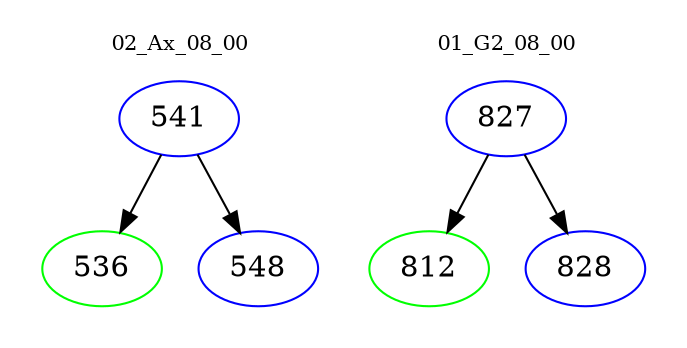 digraph{
subgraph cluster_0 {
color = white
label = "02_Ax_08_00";
fontsize=10;
T0_541 [label="541", color="blue"]
T0_541 -> T0_536 [color="black"]
T0_536 [label="536", color="green"]
T0_541 -> T0_548 [color="black"]
T0_548 [label="548", color="blue"]
}
subgraph cluster_1 {
color = white
label = "01_G2_08_00";
fontsize=10;
T1_827 [label="827", color="blue"]
T1_827 -> T1_812 [color="black"]
T1_812 [label="812", color="green"]
T1_827 -> T1_828 [color="black"]
T1_828 [label="828", color="blue"]
}
}
